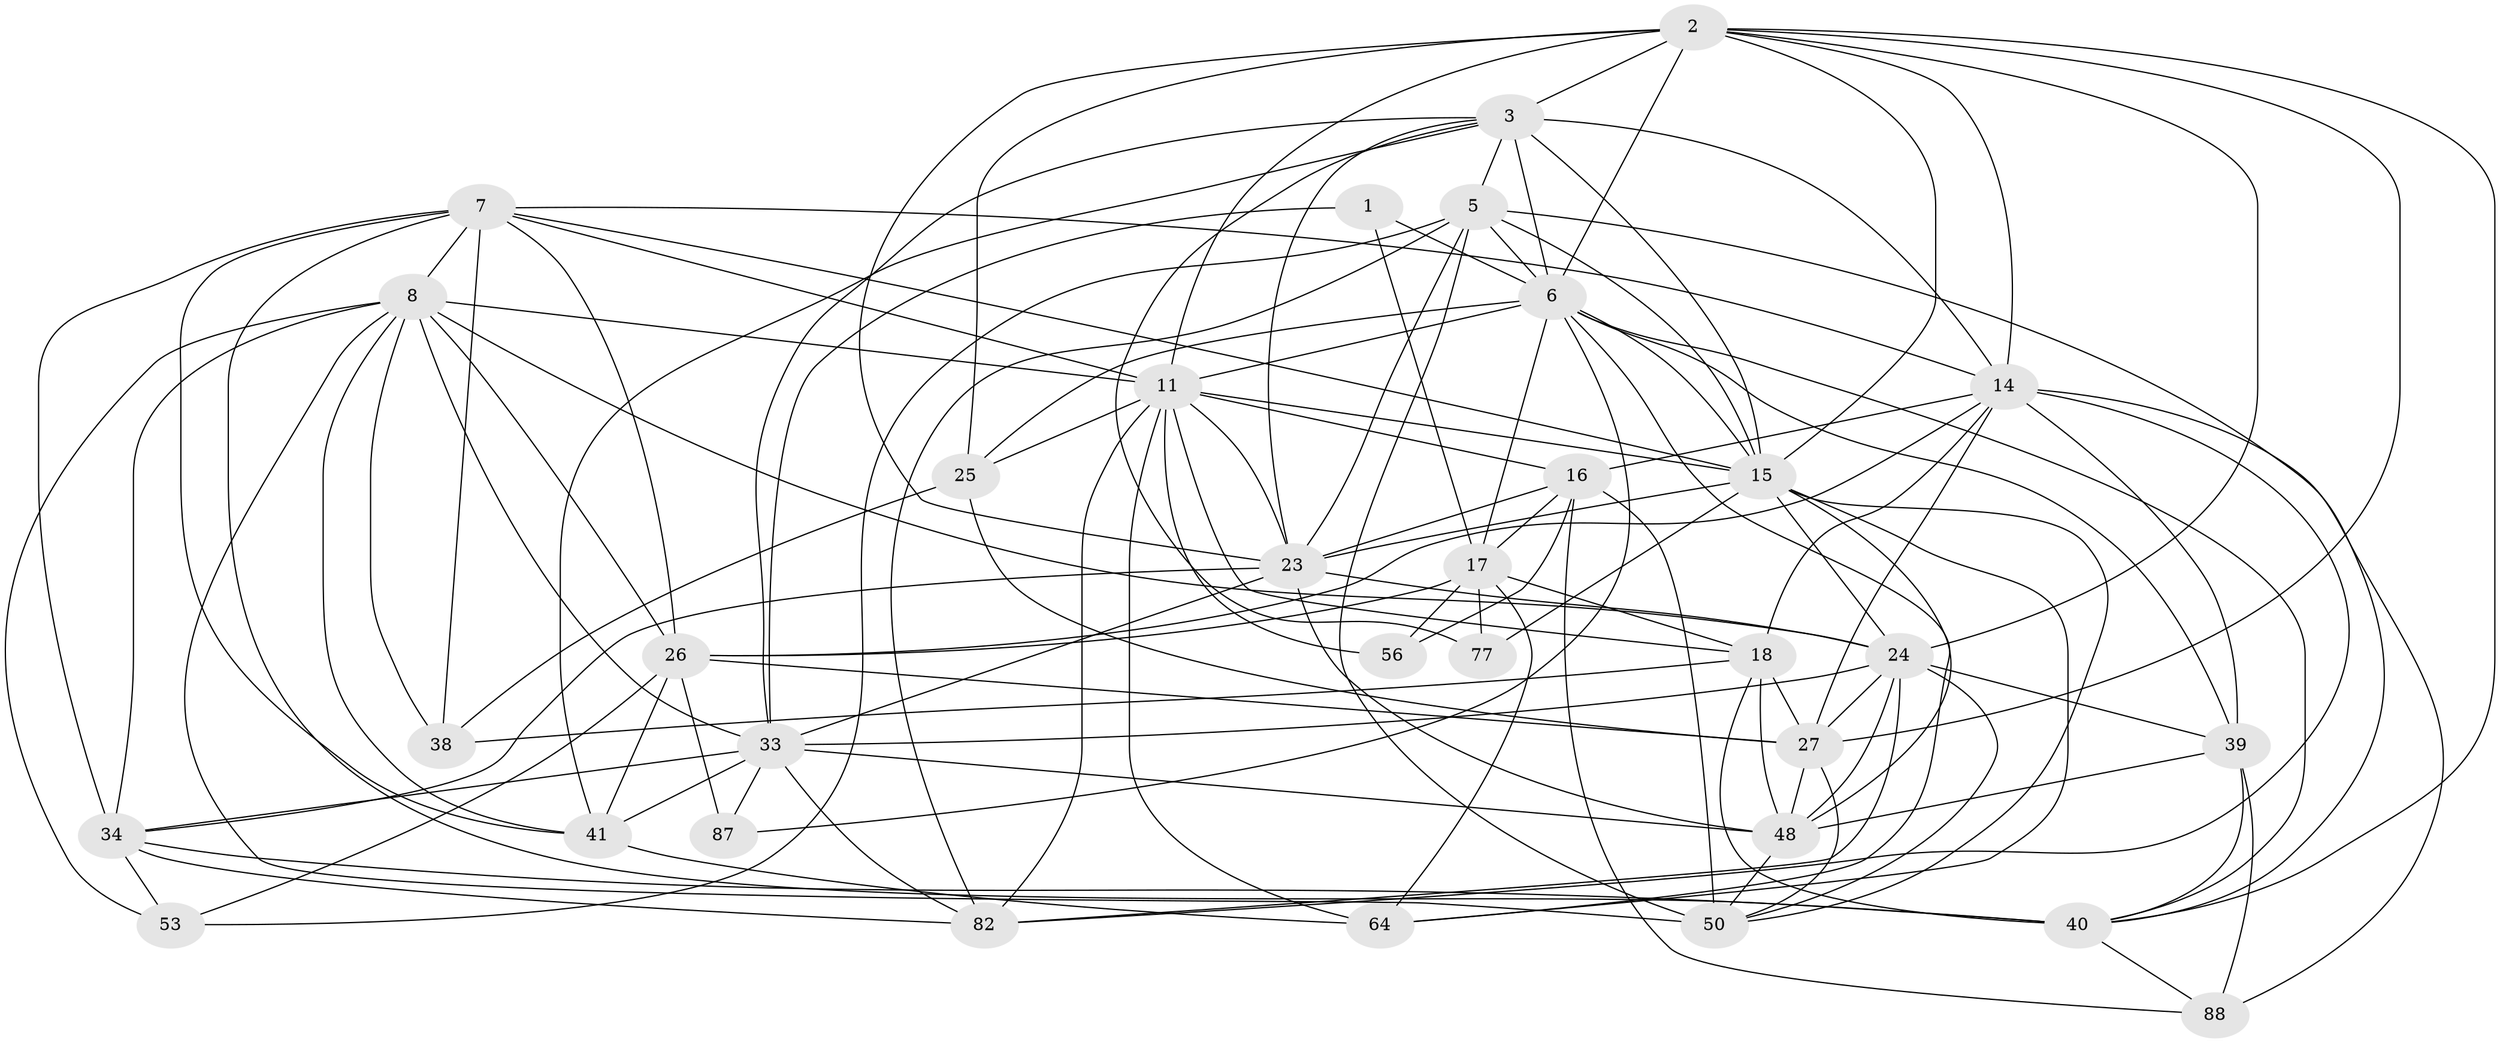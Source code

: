 // original degree distribution, {4: 1.0}
// Generated by graph-tools (version 1.1) at 2025/20/03/04/25 18:20:30]
// undirected, 33 vertices, 121 edges
graph export_dot {
graph [start="1"]
  node [color=gray90,style=filled];
  1;
  2 [super="+94+58+30+80"];
  3 [super="+4+47+105+37"];
  5 [super="+19+49+9"];
  6 [super="+36+10+81"];
  7 [super="+12+21"];
  8 [super="+61+78"];
  11 [super="+100+13+35"];
  14 [super="+22+31"];
  15 [super="+52+45+69"];
  16 [super="+65+29"];
  17 [super="+20+79"];
  18 [super="+63+59"];
  23 [super="+62+76"];
  24 [super="+57+46"];
  25 [super="+28"];
  26 [super="+44"];
  27 [super="+32+75"];
  33 [super="+73+93"];
  34 [super="+43+89"];
  38;
  39 [super="+74"];
  40 [super="+67+55"];
  41 [super="+60"];
  48 [super="+51+90"];
  50 [super="+71+70"];
  53;
  56;
  64 [super="+95"];
  77;
  82 [super="+107"];
  87;
  88;
  1 -- 17;
  1 -- 6;
  1 -- 33 [weight=2];
  2 -- 24;
  2 -- 25;
  2 -- 3 [weight=3];
  2 -- 40;
  2 -- 14;
  2 -- 11 [weight=2];
  2 -- 23;
  2 -- 15 [weight=2];
  2 -- 27;
  2 -- 6;
  3 -- 41;
  3 -- 77 [weight=2];
  3 -- 23;
  3 -- 33;
  3 -- 5;
  3 -- 15;
  3 -- 6;
  3 -- 14;
  5 -- 50 [weight=2];
  5 -- 53;
  5 -- 82;
  5 -- 23;
  5 -- 40;
  5 -- 15;
  5 -- 6 [weight=2];
  6 -- 15;
  6 -- 17;
  6 -- 87;
  6 -- 25 [weight=2];
  6 -- 40;
  6 -- 11;
  6 -- 64;
  6 -- 39;
  7 -- 38;
  7 -- 40 [weight=3];
  7 -- 41;
  7 -- 14;
  7 -- 34;
  7 -- 26;
  7 -- 15 [weight=2];
  7 -- 11;
  7 -- 8;
  8 -- 38;
  8 -- 53;
  8 -- 24;
  8 -- 34;
  8 -- 50;
  8 -- 41;
  8 -- 26;
  8 -- 11;
  8 -- 33;
  11 -- 64;
  11 -- 18 [weight=2];
  11 -- 23;
  11 -- 82;
  11 -- 56;
  11 -- 25;
  11 -- 15;
  11 -- 16;
  14 -- 26;
  14 -- 82;
  14 -- 39;
  14 -- 27 [weight=3];
  14 -- 18;
  14 -- 88;
  14 -- 16;
  15 -- 77;
  15 -- 50;
  15 -- 64 [weight=2];
  15 -- 23 [weight=2];
  15 -- 48;
  15 -- 24;
  16 -- 88;
  16 -- 56 [weight=2];
  16 -- 17;
  16 -- 23;
  16 -- 50;
  17 -- 18;
  17 -- 26;
  17 -- 64;
  17 -- 56;
  17 -- 77;
  18 -- 27;
  18 -- 38;
  18 -- 40;
  18 -- 48;
  23 -- 24;
  23 -- 34 [weight=2];
  23 -- 48;
  23 -- 33;
  24 -- 33;
  24 -- 27;
  24 -- 48;
  24 -- 82;
  24 -- 39;
  24 -- 50;
  25 -- 27;
  25 -- 38;
  26 -- 53;
  26 -- 87;
  26 -- 41;
  26 -- 27;
  27 -- 48;
  27 -- 50;
  33 -- 82;
  33 -- 87 [weight=2];
  33 -- 34;
  33 -- 48;
  33 -- 41;
  34 -- 53;
  34 -- 40;
  34 -- 82;
  39 -- 88;
  39 -- 48;
  39 -- 40;
  40 -- 88;
  41 -- 64;
  48 -- 50;
}
